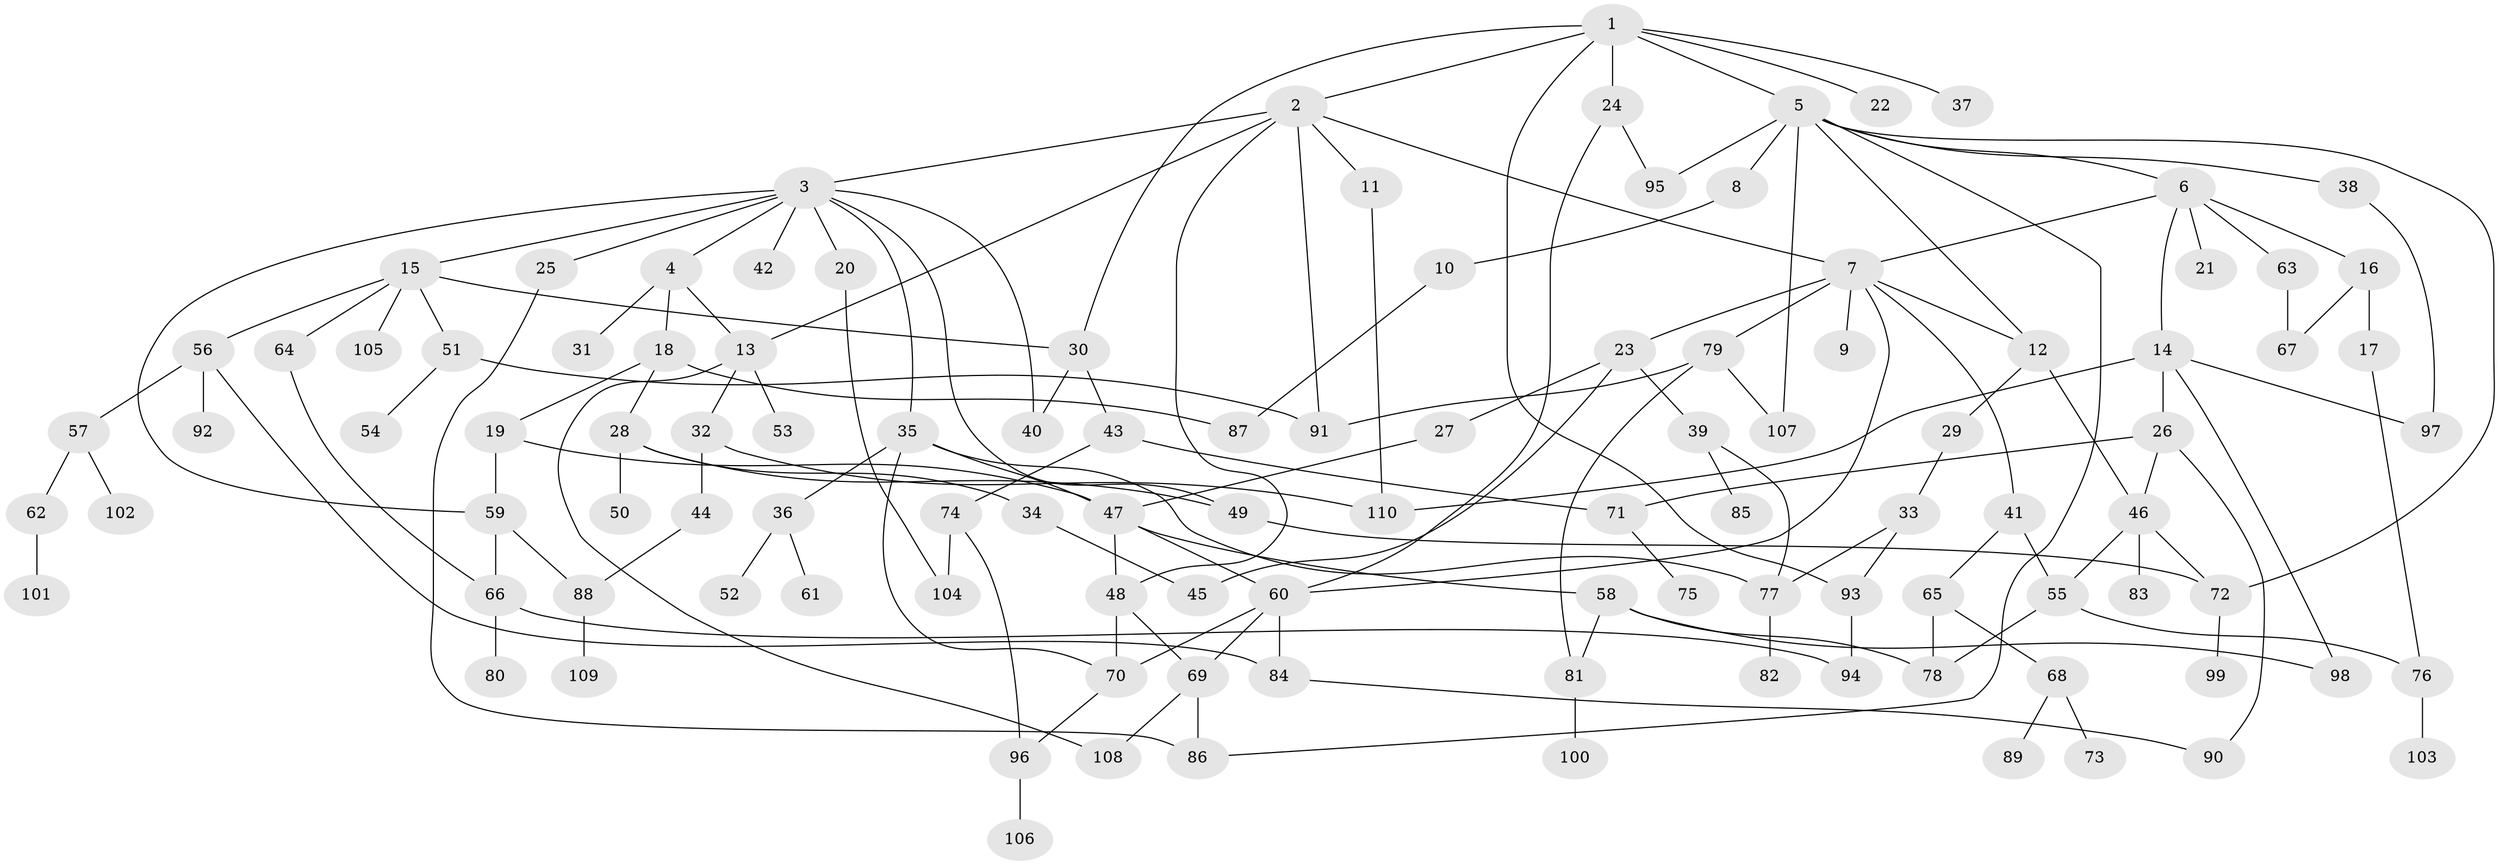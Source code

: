 // coarse degree distribution, {6: 0.0273972602739726, 7: 0.0273972602739726, 9: 0.0410958904109589, 3: 0.1917808219178082, 12: 0.0136986301369863, 2: 0.1917808219178082, 1: 0.273972602739726, 5: 0.1506849315068493, 8: 0.0136986301369863, 4: 0.0684931506849315}
// Generated by graph-tools (version 1.1) at 2025/51/02/27/25 19:51:38]
// undirected, 110 vertices, 157 edges
graph export_dot {
graph [start="1"]
  node [color=gray90,style=filled];
  1;
  2;
  3;
  4;
  5;
  6;
  7;
  8;
  9;
  10;
  11;
  12;
  13;
  14;
  15;
  16;
  17;
  18;
  19;
  20;
  21;
  22;
  23;
  24;
  25;
  26;
  27;
  28;
  29;
  30;
  31;
  32;
  33;
  34;
  35;
  36;
  37;
  38;
  39;
  40;
  41;
  42;
  43;
  44;
  45;
  46;
  47;
  48;
  49;
  50;
  51;
  52;
  53;
  54;
  55;
  56;
  57;
  58;
  59;
  60;
  61;
  62;
  63;
  64;
  65;
  66;
  67;
  68;
  69;
  70;
  71;
  72;
  73;
  74;
  75;
  76;
  77;
  78;
  79;
  80;
  81;
  82;
  83;
  84;
  85;
  86;
  87;
  88;
  89;
  90;
  91;
  92;
  93;
  94;
  95;
  96;
  97;
  98;
  99;
  100;
  101;
  102;
  103;
  104;
  105;
  106;
  107;
  108;
  109;
  110;
  1 -- 2;
  1 -- 5;
  1 -- 22;
  1 -- 24;
  1 -- 30;
  1 -- 37;
  1 -- 93;
  2 -- 3;
  2 -- 7;
  2 -- 11;
  2 -- 13;
  2 -- 91;
  2 -- 48;
  3 -- 4;
  3 -- 15;
  3 -- 20;
  3 -- 25;
  3 -- 35;
  3 -- 42;
  3 -- 59;
  3 -- 49;
  3 -- 40;
  4 -- 13;
  4 -- 18;
  4 -- 31;
  5 -- 6;
  5 -- 8;
  5 -- 38;
  5 -- 72;
  5 -- 95;
  5 -- 12;
  5 -- 86;
  5 -- 107;
  6 -- 14;
  6 -- 16;
  6 -- 21;
  6 -- 63;
  6 -- 7;
  7 -- 9;
  7 -- 12;
  7 -- 23;
  7 -- 41;
  7 -- 60;
  7 -- 79;
  8 -- 10;
  10 -- 87;
  11 -- 110;
  12 -- 29;
  12 -- 46;
  13 -- 32;
  13 -- 53;
  13 -- 108;
  14 -- 26;
  14 -- 97;
  14 -- 98;
  14 -- 110;
  15 -- 51;
  15 -- 56;
  15 -- 64;
  15 -- 105;
  15 -- 30;
  16 -- 17;
  16 -- 67;
  17 -- 76;
  18 -- 19;
  18 -- 28;
  18 -- 87;
  19 -- 59;
  19 -- 47;
  20 -- 104;
  23 -- 27;
  23 -- 39;
  23 -- 45;
  24 -- 95;
  24 -- 60;
  25 -- 86;
  26 -- 46;
  26 -- 71;
  26 -- 90;
  27 -- 47;
  28 -- 34;
  28 -- 49;
  28 -- 50;
  29 -- 33;
  30 -- 40;
  30 -- 43;
  32 -- 44;
  32 -- 110;
  33 -- 93;
  33 -- 77;
  34 -- 45;
  35 -- 36;
  35 -- 77;
  35 -- 70;
  35 -- 47;
  36 -- 52;
  36 -- 61;
  38 -- 97;
  39 -- 85;
  39 -- 77;
  41 -- 65;
  41 -- 55;
  43 -- 71;
  43 -- 74;
  44 -- 88;
  46 -- 55;
  46 -- 83;
  46 -- 72;
  47 -- 48;
  47 -- 58;
  47 -- 60;
  48 -- 70;
  48 -- 69;
  49 -- 72;
  51 -- 54;
  51 -- 91;
  55 -- 76;
  55 -- 78;
  56 -- 57;
  56 -- 92;
  56 -- 84;
  57 -- 62;
  57 -- 102;
  58 -- 78;
  58 -- 81;
  58 -- 98;
  59 -- 66;
  59 -- 88;
  60 -- 69;
  60 -- 70;
  60 -- 84;
  62 -- 101;
  63 -- 67;
  64 -- 66;
  65 -- 68;
  65 -- 78;
  66 -- 80;
  66 -- 94;
  68 -- 73;
  68 -- 89;
  69 -- 108;
  69 -- 86;
  70 -- 96;
  71 -- 75;
  72 -- 99;
  74 -- 96;
  74 -- 104;
  76 -- 103;
  77 -- 82;
  79 -- 81;
  79 -- 107;
  79 -- 91;
  81 -- 100;
  84 -- 90;
  88 -- 109;
  93 -- 94;
  96 -- 106;
}
